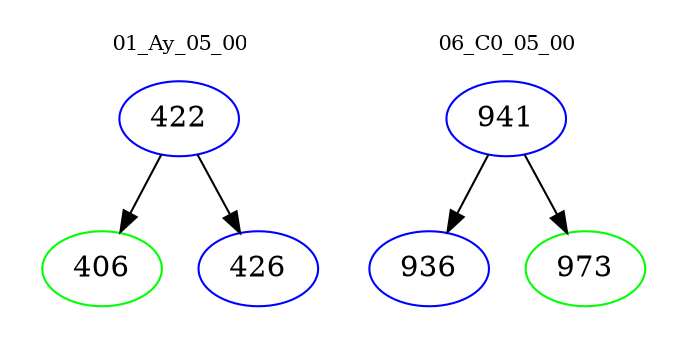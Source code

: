 digraph{
subgraph cluster_0 {
color = white
label = "01_Ay_05_00";
fontsize=10;
T0_422 [label="422", color="blue"]
T0_422 -> T0_406 [color="black"]
T0_406 [label="406", color="green"]
T0_422 -> T0_426 [color="black"]
T0_426 [label="426", color="blue"]
}
subgraph cluster_1 {
color = white
label = "06_C0_05_00";
fontsize=10;
T1_941 [label="941", color="blue"]
T1_941 -> T1_936 [color="black"]
T1_936 [label="936", color="blue"]
T1_941 -> T1_973 [color="black"]
T1_973 [label="973", color="green"]
}
}

